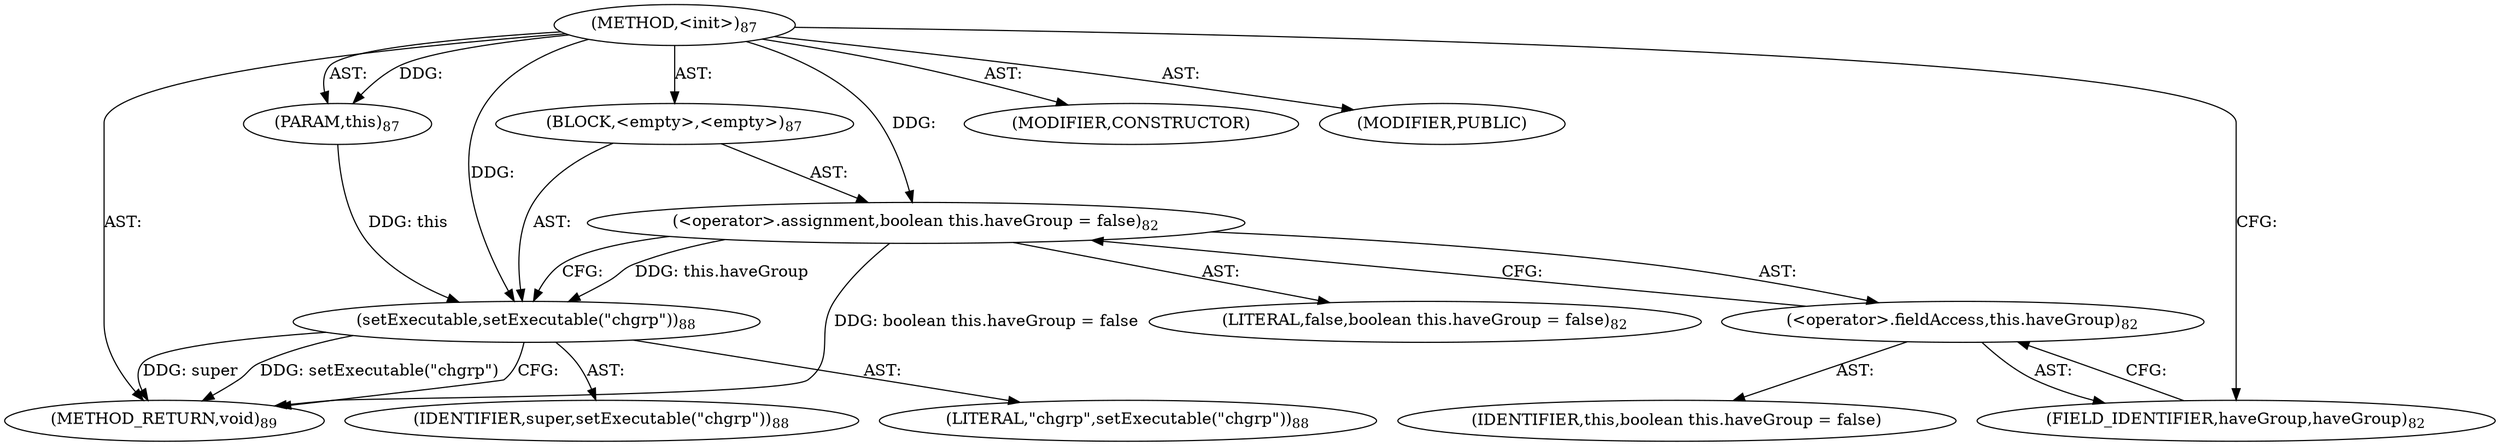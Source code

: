 digraph "&lt;init&gt;" {  
"111669149696" [label = <(METHOD,&lt;init&gt;)<SUB>87</SUB>> ]
"115964116995" [label = <(PARAM,this)<SUB>87</SUB>> ]
"25769803776" [label = <(BLOCK,&lt;empty&gt;,&lt;empty&gt;)<SUB>87</SUB>> ]
"30064771072" [label = <(&lt;operator&gt;.assignment,boolean this.haveGroup = false)<SUB>82</SUB>> ]
"30064771073" [label = <(&lt;operator&gt;.fieldAccess,this.haveGroup)<SUB>82</SUB>> ]
"68719476740" [label = <(IDENTIFIER,this,boolean this.haveGroup = false)> ]
"55834574848" [label = <(FIELD_IDENTIFIER,haveGroup,haveGroup)<SUB>82</SUB>> ]
"90194313216" [label = <(LITERAL,false,boolean this.haveGroup = false)<SUB>82</SUB>> ]
"30064771074" [label = <(setExecutable,setExecutable(&quot;chgrp&quot;))<SUB>88</SUB>> ]
"68719476741" [label = <(IDENTIFIER,super,setExecutable(&quot;chgrp&quot;))<SUB>88</SUB>> ]
"90194313217" [label = <(LITERAL,&quot;chgrp&quot;,setExecutable(&quot;chgrp&quot;))<SUB>88</SUB>> ]
"133143986177" [label = <(MODIFIER,CONSTRUCTOR)> ]
"133143986178" [label = <(MODIFIER,PUBLIC)> ]
"128849018880" [label = <(METHOD_RETURN,void)<SUB>89</SUB>> ]
  "111669149696" -> "115964116995"  [ label = "AST: "] 
  "111669149696" -> "25769803776"  [ label = "AST: "] 
  "111669149696" -> "133143986177"  [ label = "AST: "] 
  "111669149696" -> "133143986178"  [ label = "AST: "] 
  "111669149696" -> "128849018880"  [ label = "AST: "] 
  "25769803776" -> "30064771072"  [ label = "AST: "] 
  "25769803776" -> "30064771074"  [ label = "AST: "] 
  "30064771072" -> "30064771073"  [ label = "AST: "] 
  "30064771072" -> "90194313216"  [ label = "AST: "] 
  "30064771073" -> "68719476740"  [ label = "AST: "] 
  "30064771073" -> "55834574848"  [ label = "AST: "] 
  "30064771074" -> "68719476741"  [ label = "AST: "] 
  "30064771074" -> "90194313217"  [ label = "AST: "] 
  "30064771072" -> "30064771074"  [ label = "CFG: "] 
  "30064771074" -> "128849018880"  [ label = "CFG: "] 
  "30064771073" -> "30064771072"  [ label = "CFG: "] 
  "55834574848" -> "30064771073"  [ label = "CFG: "] 
  "111669149696" -> "55834574848"  [ label = "CFG: "] 
  "30064771072" -> "128849018880"  [ label = "DDG: boolean this.haveGroup = false"] 
  "30064771074" -> "128849018880"  [ label = "DDG: super"] 
  "30064771074" -> "128849018880"  [ label = "DDG: setExecutable(&quot;chgrp&quot;)"] 
  "111669149696" -> "115964116995"  [ label = "DDG: "] 
  "111669149696" -> "30064771072"  [ label = "DDG: "] 
  "115964116995" -> "30064771074"  [ label = "DDG: this"] 
  "30064771072" -> "30064771074"  [ label = "DDG: this.haveGroup"] 
  "111669149696" -> "30064771074"  [ label = "DDG: "] 
}
